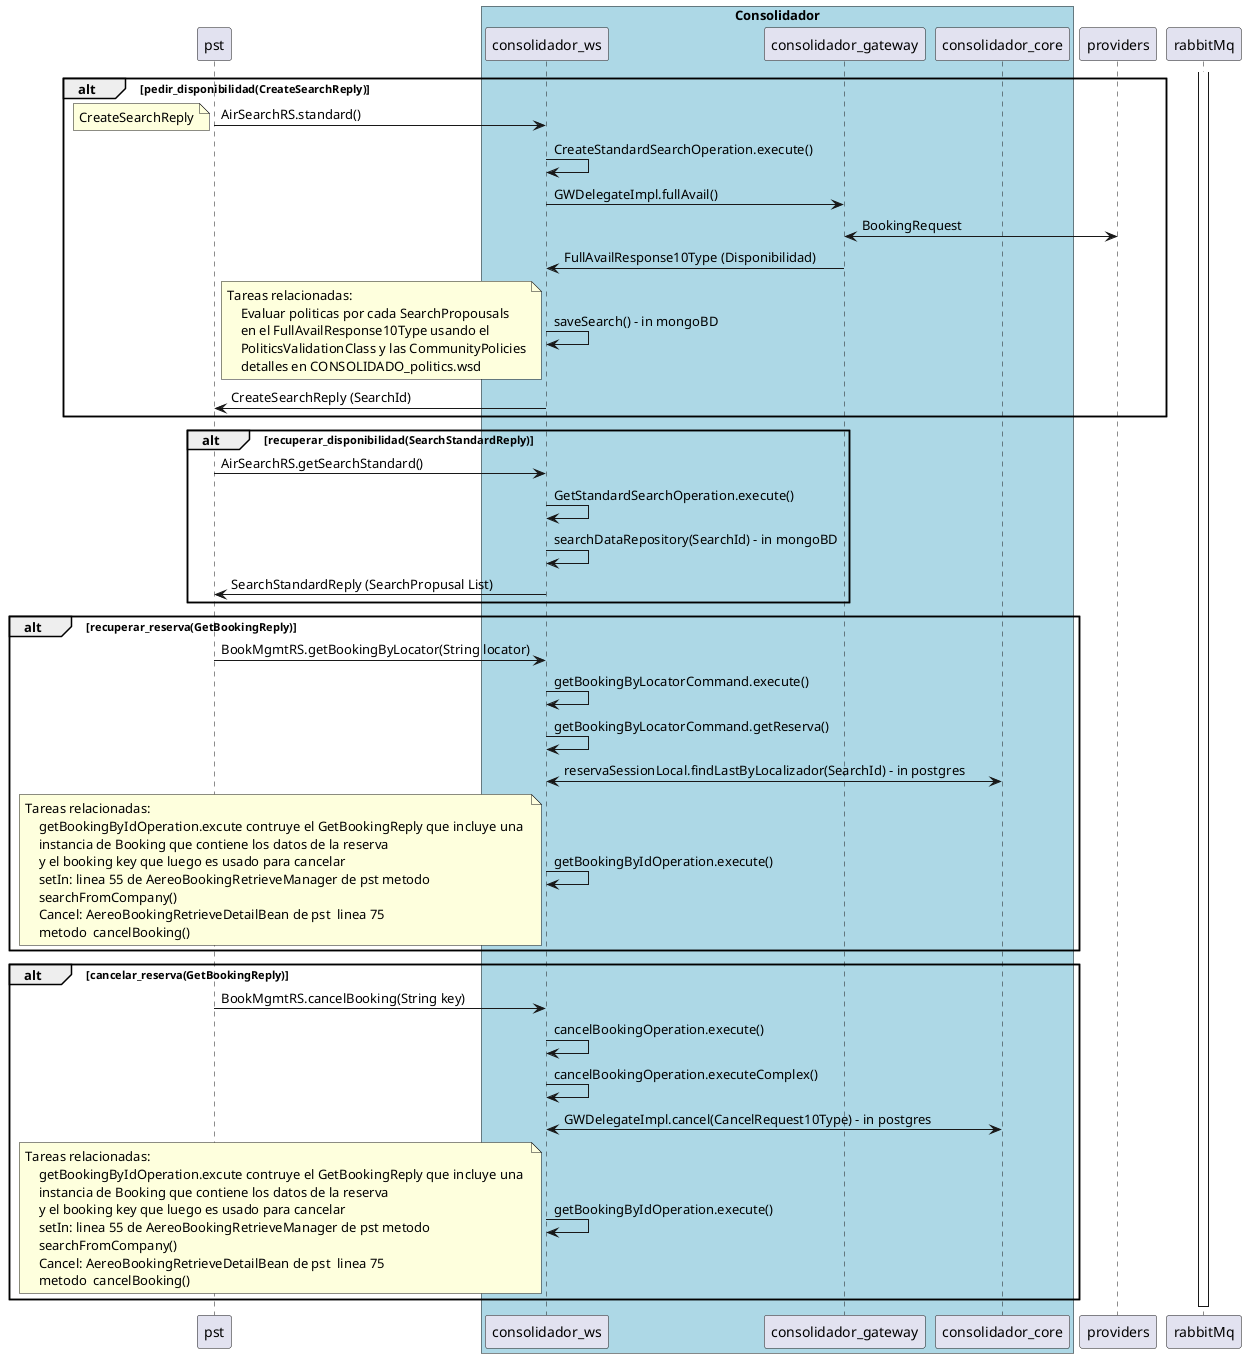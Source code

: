 @startuml evaluacion_politicas
participant pst
box "Consolidador" #LightBlue
participant consolidador_ws as ws
participant consolidador_gateway as gw
participant consolidador_core as cc
end box
participant providers as pv
participant rabbitMq as rm
' ---------->
alt pedir_disponibilidad(CreateSearchReply)
pst -> ws : AirSearchRS.standard()
note left
    CreateSearchReply
end note
ws->ws: CreateStandardSearchOperation.execute()
ws -> gw : GWDelegateImpl.fullAvail()
gw <-> pv : BookingRequest
gw -> ws: FullAvailResponse10Type (Disponibilidad)
ws -> ws: saveSearch() - in mongoBD
note left
Tareas relacionadas: 
    Evaluar politicas por cada SearchPropousals 
    en el FullAvailResponse10Type usando el 
    PoliticsValidationClass y las CommunityPolicies
    detalles en CONSOLIDADO_politics.wsd
end note
ws -> pst : CreateSearchReply (SearchId)
end
' ---------->
alt recuperar_disponibilidad(SearchStandardReply)
pst -> ws : AirSearchRS.getSearchStandard()
ws->ws: GetStandardSearchOperation.execute()
ws -> ws: searchDataRepository(SearchId) - in mongoBD
ws -> pst : SearchStandardReply (SearchPropusal List)
end

' ---------->
alt recuperar_reserva(GetBookingReply)
pst -> ws : BookMgmtRS.getBookingByLocator(String locator)
ws->ws: getBookingByLocatorCommand.execute()
ws->ws: getBookingByLocatorCommand.getReserva()
ws <-> cc: reservaSessionLocal.findLastByLocalizador(SearchId) - in postgres
ws -> ws : getBookingByIdOperation.execute()
note left
Tareas relacionadas: 
    getBookingByIdOperation.excute contruye el GetBookingReply que incluye una 
    instancia de Booking que contiene los datos de la reserva
    y el booking key que luego es usado para cancelar 
    setIn: linea 55 de AereoBookingRetrieveManager de pst metodo 
    searchFromCompany() 
    Cancel: AereoBookingRetrieveDetailBean de pst  linea 75
    metodo  cancelBooking()
end note
end
' ---------->
alt cancelar_reserva(GetBookingReply)
pst -> ws : BookMgmtRS.cancelBooking(String key)
ws->ws: cancelBookingOperation.execute()
ws->ws: cancelBookingOperation.executeComplex()
ws <-> cc: GWDelegateImpl.cancel(CancelRequest10Type) - in postgres
ws -> ws : getBookingByIdOperation.execute()
note left
Tareas relacionadas: 
    getBookingByIdOperation.excute contruye el GetBookingReply que incluye una 
    instancia de Booking que contiene los datos de la reserva
    y el booking key que luego es usado para cancelar 
    setIn: linea 55 de AereoBookingRetrieveManager de pst metodo 
    searchFromCompany() 
    Cancel: AereoBookingRetrieveDetailBean de pst  linea 75
    metodo  cancelBooking()
end note
end
activate rm
deactivate rm
